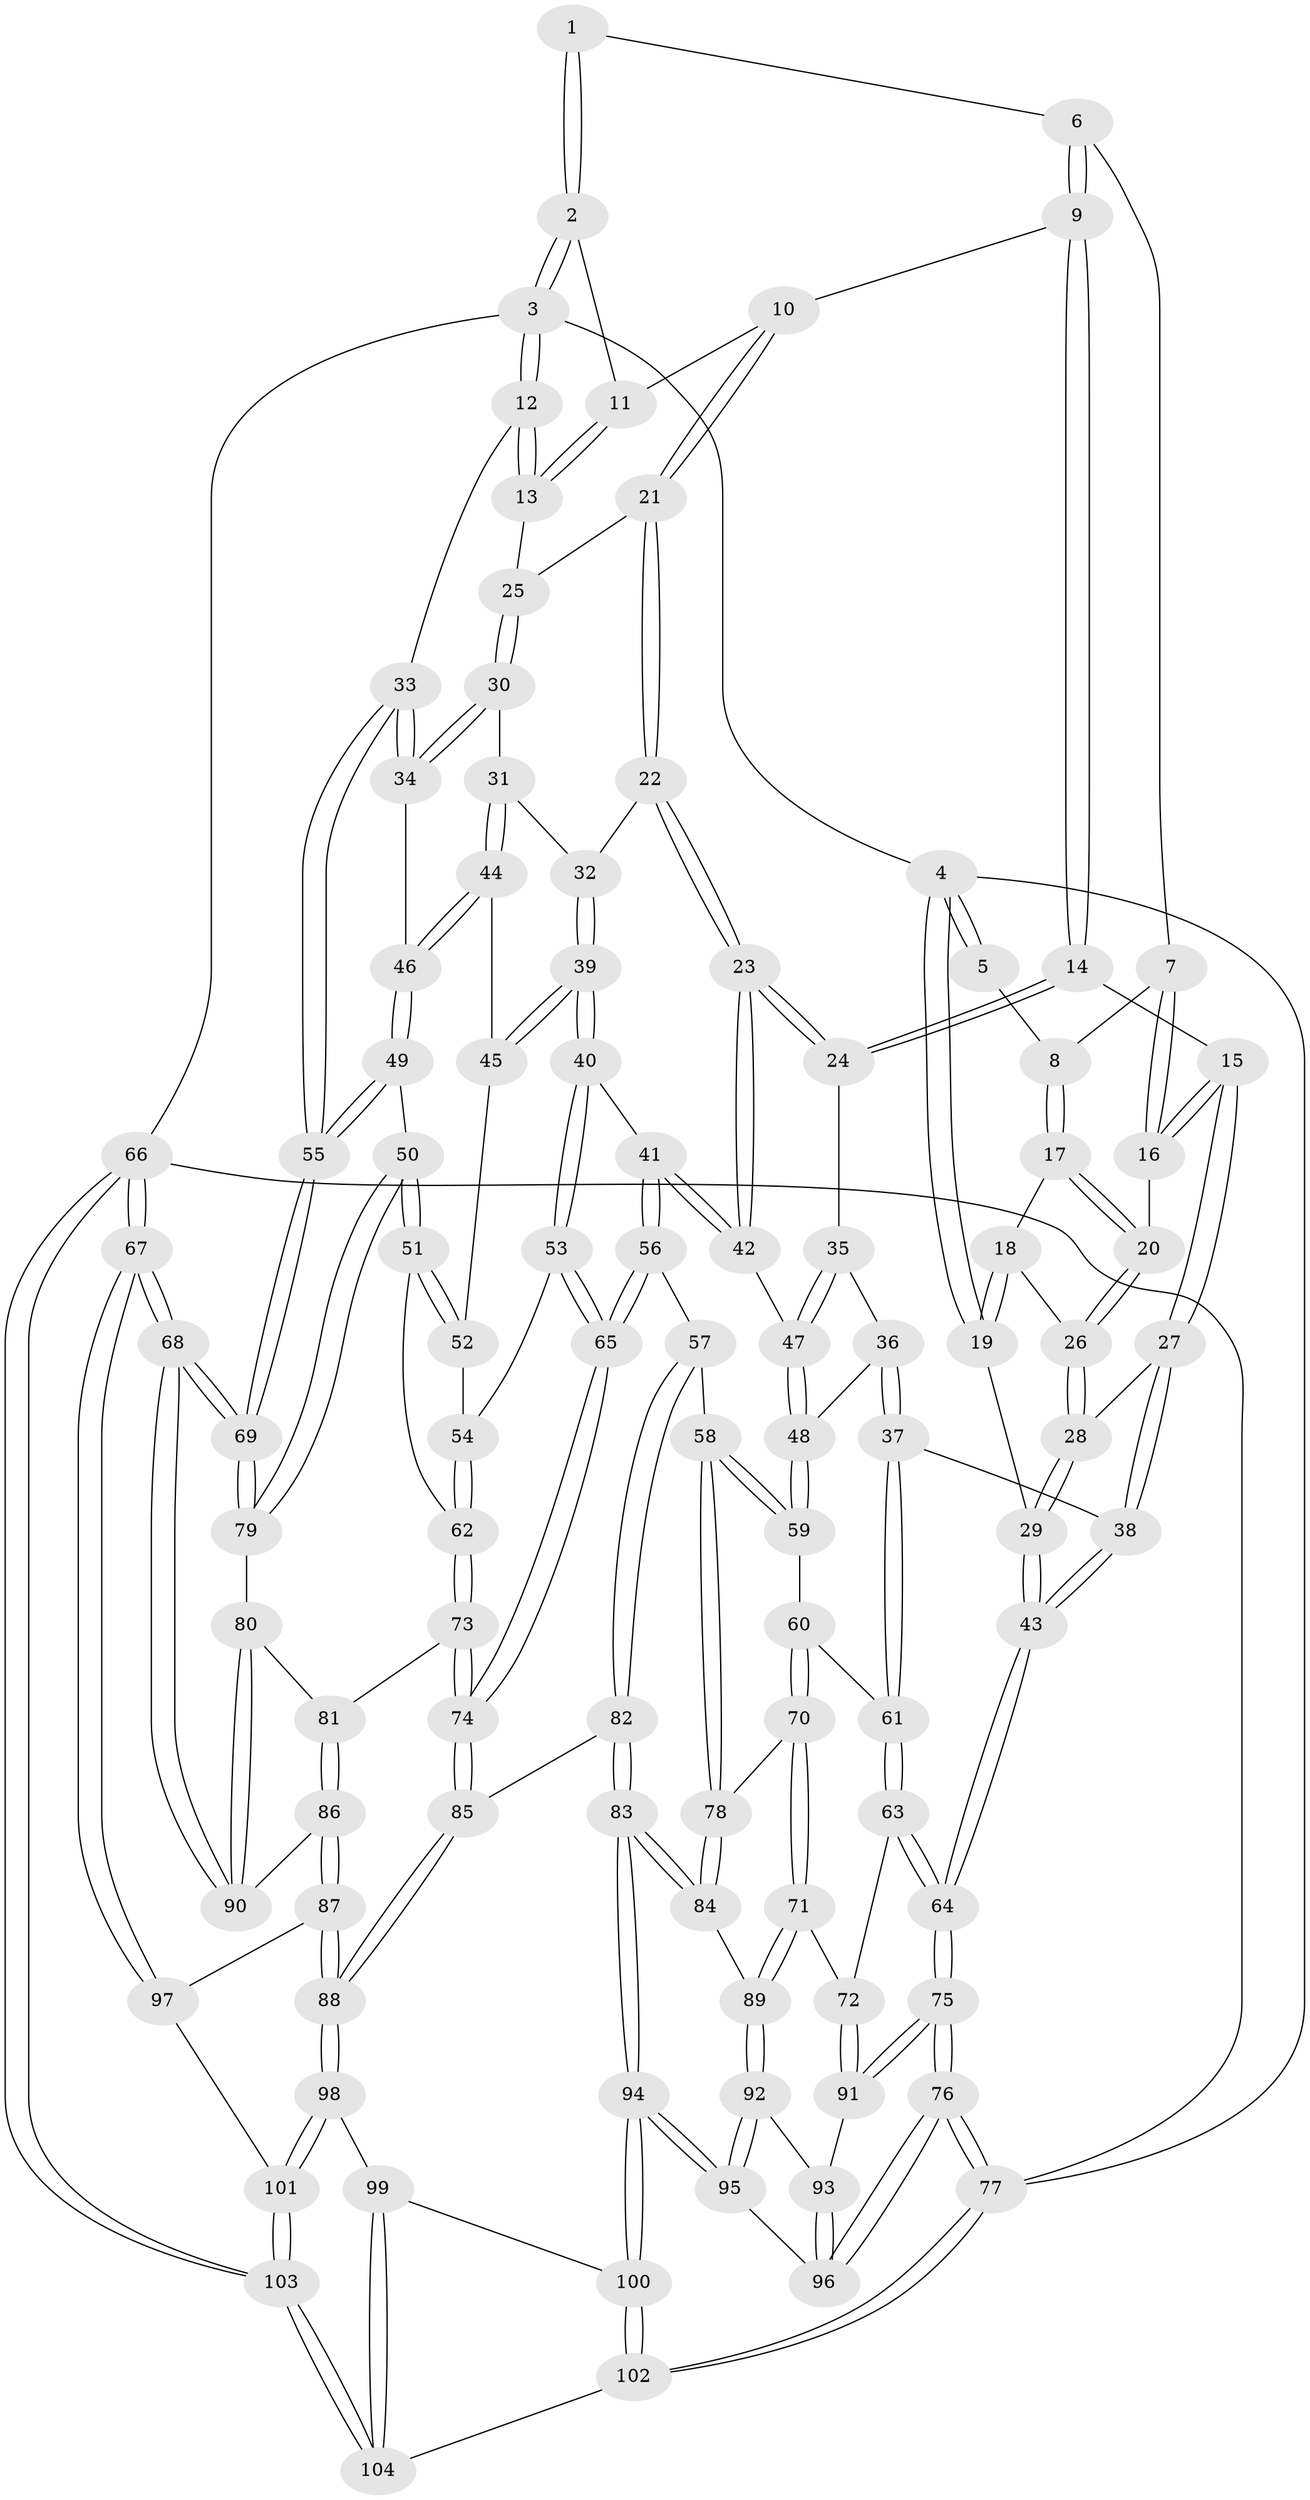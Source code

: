 // coarse degree distribution, {2: 0.019230769230769232, 4: 0.6730769230769231, 5: 0.07692307692307693, 3: 0.23076923076923078}
// Generated by graph-tools (version 1.1) at 2025/38/03/04/25 23:38:33]
// undirected, 104 vertices, 257 edges
graph export_dot {
  node [color=gray90,style=filled];
  1 [pos="+0.235162869020986+0"];
  2 [pos="+0.6817323592554781+0"];
  3 [pos="+1+0"];
  4 [pos="+0+0"];
  5 [pos="+0.040355407316230184+0"];
  6 [pos="+0.3024616923515146+0.03714604592111656"];
  7 [pos="+0.24623843803380072+0.09883774378885175"];
  8 [pos="+0.1249244030202887+0.0979049462283728"];
  9 [pos="+0.3935787263736541+0.10818606917950323"];
  10 [pos="+0.53865490940377+0.06934581867699487"];
  11 [pos="+0.6814210986211284+0"];
  12 [pos="+1+0.0978774566529062"];
  13 [pos="+0.7925569361357553+0.17401528520258713"];
  14 [pos="+0.3456734445011635+0.25841944731253047"];
  15 [pos="+0.29873283581541304+0.24395540287890805"];
  16 [pos="+0.2503278657243934+0.20441186270090345"];
  17 [pos="+0.12452060635844346+0.0988709681463856"];
  18 [pos="+0.031483984135994576+0.1675035964735397"];
  19 [pos="+0+0.2378080014733593"];
  20 [pos="+0.17749173605368201+0.20475843590107565"];
  21 [pos="+0.5578026523559003+0.161606236364272"];
  22 [pos="+0.5436360364068551+0.24894988298992293"];
  23 [pos="+0.46358639472599283+0.3263671396906049"];
  24 [pos="+0.3458360628945554+0.2586702286647179"];
  25 [pos="+0.7784292210130561+0.21245158533489003"];
  26 [pos="+0.14218123760702842+0.24124431750445416"];
  27 [pos="+0.16355363979574597+0.3325103229554193"];
  28 [pos="+0.13304539941869908+0.28700367330390836"];
  29 [pos="+0+0.30413529555528795"];
  30 [pos="+0.7757382493565724+0.27133756843168355"];
  31 [pos="+0.7735062359818998+0.27549165005110055"];
  32 [pos="+0.677695039583481+0.30534484307192267"];
  33 [pos="+1+0.25962189874830305"];
  34 [pos="+1+0.31095877317382414"];
  35 [pos="+0.28542955617122356+0.3655636761353496"];
  36 [pos="+0.25248598809491213+0.4032283763422716"];
  37 [pos="+0.20234781856535555+0.43931507059178"];
  38 [pos="+0.16843399466495834+0.4028855107230252"];
  39 [pos="+0.6111829297058141+0.44955722168630025"];
  40 [pos="+0.6107943400084451+0.44989374383174563"];
  41 [pos="+0.590330853193389+0.44378332969022277"];
  42 [pos="+0.46760501235077256+0.3509824673401887"];
  43 [pos="+0+0.4081205542609721"];
  44 [pos="+0.798425337875941+0.39314927516439035"];
  45 [pos="+0.7684226685282558+0.4234706679834342"];
  46 [pos="+0.8683147175512718+0.43458191987144046"];
  47 [pos="+0.4124414193320436+0.440807673042745"];
  48 [pos="+0.411079467374404+0.44385500546700674"];
  49 [pos="+0.8921181445960162+0.4876737696408149"];
  50 [pos="+0.8383199190583023+0.5558606868052811"];
  51 [pos="+0.7778663565541081+0.5550927514221452"];
  52 [pos="+0.7630551688362844+0.4587008803447768"];
  53 [pos="+0.6267261816013501+0.4995782299324349"];
  54 [pos="+0.6954680285401141+0.5129669080951255"];
  55 [pos="+1+0.5644943424731528"];
  56 [pos="+0.49160794774737077+0.5293878126216086"];
  57 [pos="+0.41613799642482363+0.5481833167061475"];
  58 [pos="+0.4084537603772269+0.5430502142898171"];
  59 [pos="+0.3971207598049283+0.5034511694235643"];
  60 [pos="+0.21277743647277014+0.4674533889189845"];
  61 [pos="+0.2026175295271167+0.4413143683374166"];
  62 [pos="+0.768415336428173+0.5604015104383275"];
  63 [pos="+0.00039573631843939366+0.5464585446099864"];
  64 [pos="+0+0.5172177298793719"];
  65 [pos="+0.6134426844742443+0.6029812752836782"];
  66 [pos="+1+1"];
  67 [pos="+1+0.8413361609760984"];
  68 [pos="+1+0.8075326095085138"];
  69 [pos="+1+0.6354714225625682"];
  70 [pos="+0.2027363116665864+0.5824448114511284"];
  71 [pos="+0.17964879761155061+0.6124996874181887"];
  72 [pos="+0.16215251153149793+0.6164446494746483"];
  73 [pos="+0.7310203415954877+0.6169485437032105"];
  74 [pos="+0.6180351352947655+0.6482369875418421"];
  75 [pos="+0+0.938201200414421"];
  76 [pos="+0+1"];
  77 [pos="+0+1"];
  78 [pos="+0.3327971482191844+0.5977839892550709"];
  79 [pos="+0.8583672408201112+0.6041572795606989"];
  80 [pos="+0.846692433925284+0.6562720408154298"];
  81 [pos="+0.7487864213091114+0.6338803931283972"];
  82 [pos="+0.5175436876429844+0.7300765525880065"];
  83 [pos="+0.41707893438048216+0.7782234600950578"];
  84 [pos="+0.3373762751053149+0.700729383674787"];
  85 [pos="+0.5732039975964506+0.7337257778472583"];
  86 [pos="+0.7905171279137982+0.7563123052030898"];
  87 [pos="+0.7613715053876726+0.7875458326161807"];
  88 [pos="+0.6257655575277493+0.796865302914376"];
  89 [pos="+0.22976983878415255+0.6984318190362767"];
  90 [pos="+0.861052436813574+0.7181678503691686"];
  91 [pos="+0.06109247603418989+0.7512091930680768"];
  92 [pos="+0.22466092311661207+0.7274620454929898"];
  93 [pos="+0.12927102967192355+0.7651720256567512"];
  94 [pos="+0.34581419639304944+0.8867149457681948"];
  95 [pos="+0.25779276074590524+0.86843272052061"];
  96 [pos="+0.2485545455962692+0.8707982963167166"];
  97 [pos="+0.8007744551920302+0.8387402466578858"];
  98 [pos="+0.6248885193962572+0.8612763337420793"];
  99 [pos="+0.6164184035173595+0.8782743060133706"];
  100 [pos="+0.40662275580173485+1"];
  101 [pos="+0.8281985149736418+1"];
  102 [pos="+0.40610558100823435+1"];
  103 [pos="+1+1"];
  104 [pos="+0.6645505816988301+1"];
  1 -- 2;
  1 -- 2;
  1 -- 6;
  2 -- 3;
  2 -- 3;
  2 -- 11;
  3 -- 4;
  3 -- 12;
  3 -- 12;
  3 -- 66;
  4 -- 5;
  4 -- 5;
  4 -- 19;
  4 -- 19;
  4 -- 77;
  5 -- 8;
  6 -- 7;
  6 -- 9;
  6 -- 9;
  7 -- 8;
  7 -- 16;
  7 -- 16;
  8 -- 17;
  8 -- 17;
  9 -- 10;
  9 -- 14;
  9 -- 14;
  10 -- 11;
  10 -- 21;
  10 -- 21;
  11 -- 13;
  11 -- 13;
  12 -- 13;
  12 -- 13;
  12 -- 33;
  13 -- 25;
  14 -- 15;
  14 -- 24;
  14 -- 24;
  15 -- 16;
  15 -- 16;
  15 -- 27;
  15 -- 27;
  16 -- 20;
  17 -- 18;
  17 -- 20;
  17 -- 20;
  18 -- 19;
  18 -- 19;
  18 -- 26;
  19 -- 29;
  20 -- 26;
  20 -- 26;
  21 -- 22;
  21 -- 22;
  21 -- 25;
  22 -- 23;
  22 -- 23;
  22 -- 32;
  23 -- 24;
  23 -- 24;
  23 -- 42;
  23 -- 42;
  24 -- 35;
  25 -- 30;
  25 -- 30;
  26 -- 28;
  26 -- 28;
  27 -- 28;
  27 -- 38;
  27 -- 38;
  28 -- 29;
  28 -- 29;
  29 -- 43;
  29 -- 43;
  30 -- 31;
  30 -- 34;
  30 -- 34;
  31 -- 32;
  31 -- 44;
  31 -- 44;
  32 -- 39;
  32 -- 39;
  33 -- 34;
  33 -- 34;
  33 -- 55;
  33 -- 55;
  34 -- 46;
  35 -- 36;
  35 -- 47;
  35 -- 47;
  36 -- 37;
  36 -- 37;
  36 -- 48;
  37 -- 38;
  37 -- 61;
  37 -- 61;
  38 -- 43;
  38 -- 43;
  39 -- 40;
  39 -- 40;
  39 -- 45;
  39 -- 45;
  40 -- 41;
  40 -- 53;
  40 -- 53;
  41 -- 42;
  41 -- 42;
  41 -- 56;
  41 -- 56;
  42 -- 47;
  43 -- 64;
  43 -- 64;
  44 -- 45;
  44 -- 46;
  44 -- 46;
  45 -- 52;
  46 -- 49;
  46 -- 49;
  47 -- 48;
  47 -- 48;
  48 -- 59;
  48 -- 59;
  49 -- 50;
  49 -- 55;
  49 -- 55;
  50 -- 51;
  50 -- 51;
  50 -- 79;
  50 -- 79;
  51 -- 52;
  51 -- 52;
  51 -- 62;
  52 -- 54;
  53 -- 54;
  53 -- 65;
  53 -- 65;
  54 -- 62;
  54 -- 62;
  55 -- 69;
  55 -- 69;
  56 -- 57;
  56 -- 65;
  56 -- 65;
  57 -- 58;
  57 -- 82;
  57 -- 82;
  58 -- 59;
  58 -- 59;
  58 -- 78;
  58 -- 78;
  59 -- 60;
  60 -- 61;
  60 -- 70;
  60 -- 70;
  61 -- 63;
  61 -- 63;
  62 -- 73;
  62 -- 73;
  63 -- 64;
  63 -- 64;
  63 -- 72;
  64 -- 75;
  64 -- 75;
  65 -- 74;
  65 -- 74;
  66 -- 67;
  66 -- 67;
  66 -- 103;
  66 -- 103;
  66 -- 77;
  67 -- 68;
  67 -- 68;
  67 -- 97;
  67 -- 97;
  68 -- 69;
  68 -- 69;
  68 -- 90;
  68 -- 90;
  69 -- 79;
  69 -- 79;
  70 -- 71;
  70 -- 71;
  70 -- 78;
  71 -- 72;
  71 -- 89;
  71 -- 89;
  72 -- 91;
  72 -- 91;
  73 -- 74;
  73 -- 74;
  73 -- 81;
  74 -- 85;
  74 -- 85;
  75 -- 76;
  75 -- 76;
  75 -- 91;
  75 -- 91;
  76 -- 77;
  76 -- 77;
  76 -- 96;
  76 -- 96;
  77 -- 102;
  77 -- 102;
  78 -- 84;
  78 -- 84;
  79 -- 80;
  80 -- 81;
  80 -- 90;
  80 -- 90;
  81 -- 86;
  81 -- 86;
  82 -- 83;
  82 -- 83;
  82 -- 85;
  83 -- 84;
  83 -- 84;
  83 -- 94;
  83 -- 94;
  84 -- 89;
  85 -- 88;
  85 -- 88;
  86 -- 87;
  86 -- 87;
  86 -- 90;
  87 -- 88;
  87 -- 88;
  87 -- 97;
  88 -- 98;
  88 -- 98;
  89 -- 92;
  89 -- 92;
  91 -- 93;
  92 -- 93;
  92 -- 95;
  92 -- 95;
  93 -- 96;
  93 -- 96;
  94 -- 95;
  94 -- 95;
  94 -- 100;
  94 -- 100;
  95 -- 96;
  97 -- 101;
  98 -- 99;
  98 -- 101;
  98 -- 101;
  99 -- 100;
  99 -- 104;
  99 -- 104;
  100 -- 102;
  100 -- 102;
  101 -- 103;
  101 -- 103;
  102 -- 104;
  103 -- 104;
  103 -- 104;
}
